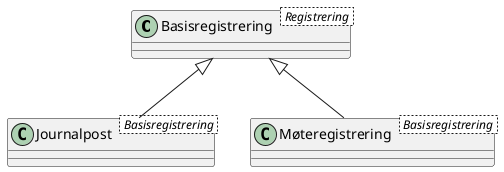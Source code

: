 @startuml
'FIXME dropped caption "class Fig04_Generalisering"
class Basisregistrering < Registrering >
class Journalpost < Basisregistrering >
class Møteregistrering < Basisregistrering >
Basisregistrering <|-- Journalpost
Basisregistrering <|-- Møteregistrering
@enduml
